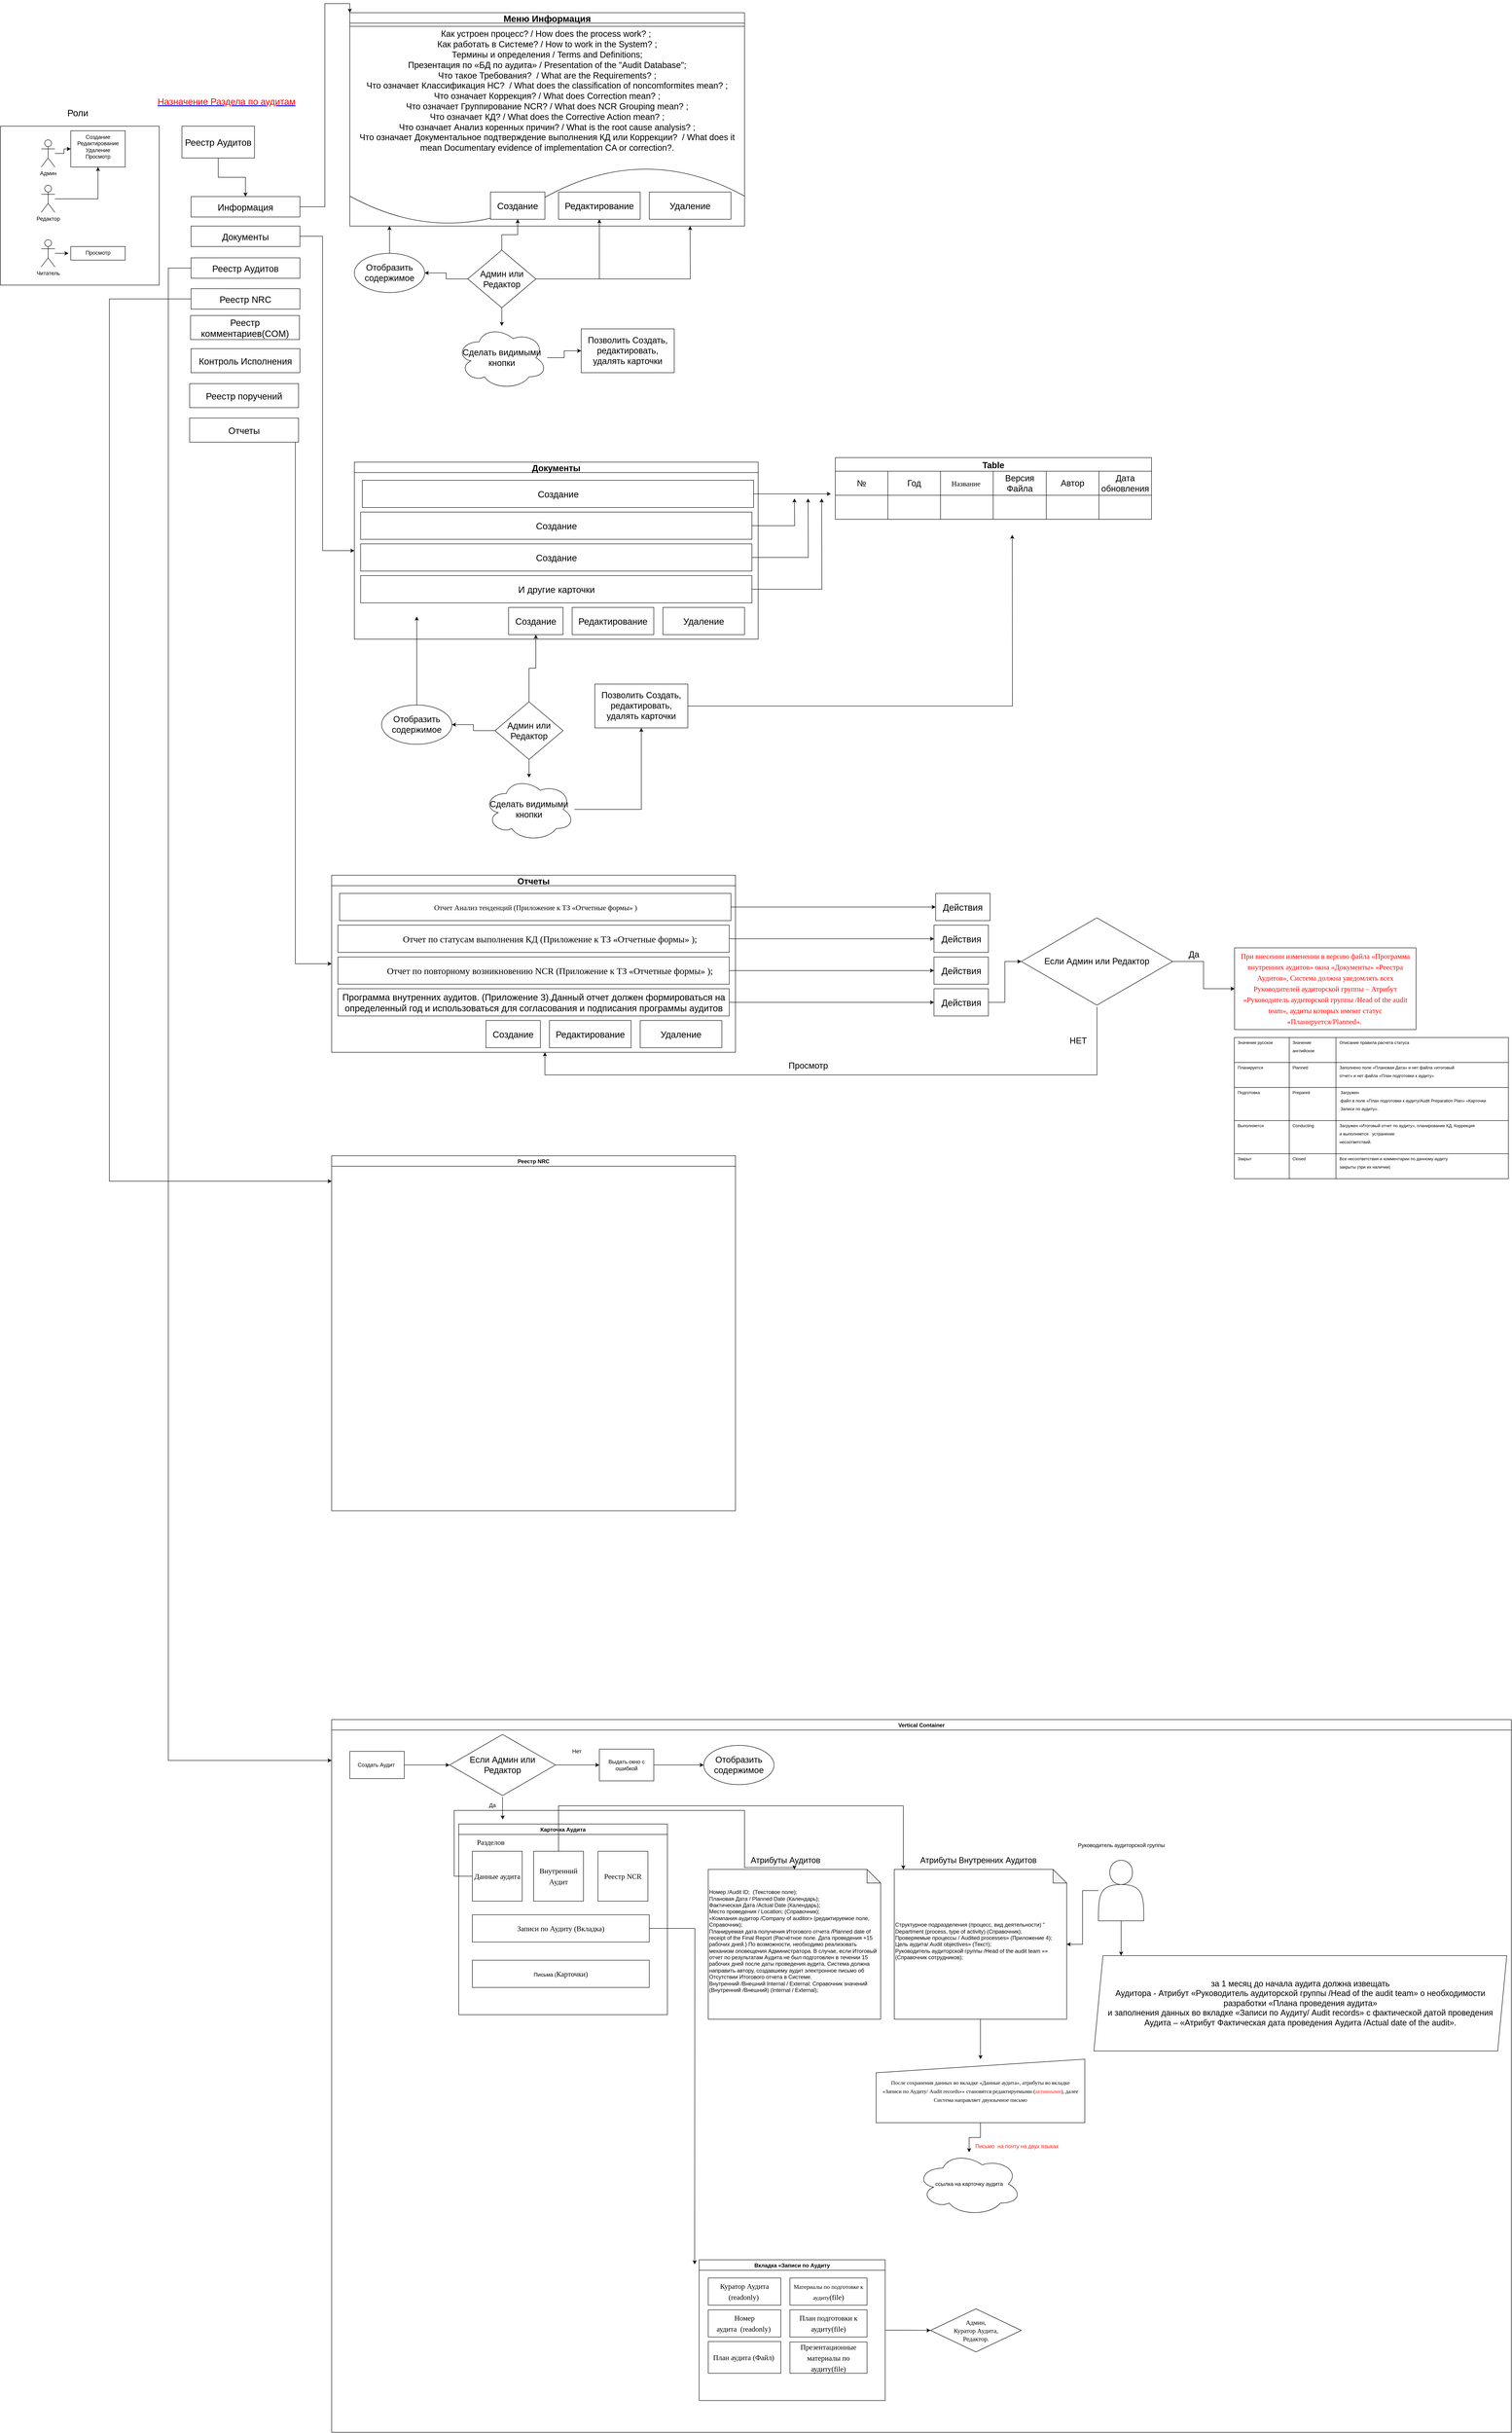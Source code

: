 <mxfile version="17.4.0" type="github">
  <diagram name="Page-1" id="e7e014a7-5840-1c2e-5031-d8a46d1fe8dd">
    <mxGraphModel dx="2207" dy="1347" grid="1" gridSize="10" guides="1" tooltips="1" connect="1" arrows="1" fold="1" page="1" pageScale="1" pageWidth="1169" pageHeight="826" background="none" math="0" shadow="0">
      <root>
        <mxCell id="0" />
        <mxCell id="1" parent="0" />
        <mxCell id="Ozdj_CKaKpZc2hMSJWOS-74" value="Меню Информация" style="swimlane;fontSize=20;" parent="1" vertex="1">
          <mxGeometry x="720" y="-240" width="870" height="470" as="geometry" />
        </mxCell>
        <mxCell id="Ozdj_CKaKpZc2hMSJWOS-84" value="&lt;div&gt;Как устроен процесс? / How does the process work? ;&amp;nbsp;&lt;/div&gt;&lt;div&gt;Как работать в Системе? / How to work in the System? ;&lt;/div&gt;&lt;div&gt;Термины и определения / Terms and Definitions;&lt;/div&gt;&lt;div&gt;Презентация по «БД по аудита» / Presentation of the &quot;Audit Database&quot;;&lt;/div&gt;&lt;div&gt;Что такое Требования?&amp;nbsp; / What are the Requirements? ;&lt;/div&gt;&lt;div&gt;Что означает Классификация НС?&amp;nbsp; / What does the classification of noncomformites mean? ;&lt;/div&gt;&lt;div&gt;Что означает Коррекция? / What does Correction mean? ;&lt;/div&gt;&lt;div&gt;Что означает Группирование NCR? / What does NCR Grouping mean? ;&lt;/div&gt;&lt;div&gt;Что означает КД? / What does the Corrective Action mean? ;&lt;/div&gt;&lt;div&gt;Что означает Анализ коренных причин? / What is the root cause analysis? ;&lt;/div&gt;&lt;div&gt;Что означает Документальное подтверждение выполнения КД или Коррекции?&amp;nbsp; / What does it mean Documentary evidence of implementation CA or correction?.&lt;/div&gt;&lt;div&gt;&lt;br&gt;&lt;/div&gt;" style="shape=document;whiteSpace=wrap;html=1;boundedLbl=1;fontSize=19;" parent="Ozdj_CKaKpZc2hMSJWOS-74" vertex="1">
          <mxGeometry y="30" width="870" height="440" as="geometry" />
        </mxCell>
        <mxCell id="Ozdj_CKaKpZc2hMSJWOS-79" value="Создание" style="rounded=0;whiteSpace=wrap;html=1;fontSize=20;" parent="Ozdj_CKaKpZc2hMSJWOS-74" vertex="1">
          <mxGeometry x="310" y="395" width="120" height="60" as="geometry" />
        </mxCell>
        <mxCell id="Ozdj_CKaKpZc2hMSJWOS-80" value="Редактирование" style="rounded=0;whiteSpace=wrap;html=1;fontSize=20;" parent="Ozdj_CKaKpZc2hMSJWOS-74" vertex="1">
          <mxGeometry x="460" y="395" width="180" height="60" as="geometry" />
        </mxCell>
        <mxCell id="Ozdj_CKaKpZc2hMSJWOS-81" value="Удаление" style="rounded=0;whiteSpace=wrap;html=1;fontSize=20;" parent="Ozdj_CKaKpZc2hMSJWOS-74" vertex="1">
          <mxGeometry x="660" y="395" width="180" height="60" as="geometry" />
        </mxCell>
        <mxCell id="Ozdj_CKaKpZc2hMSJWOS-55" value="" style="whiteSpace=wrap;html=1;aspect=fixed;" parent="1" vertex="1">
          <mxGeometry x="-50" y="10" width="350" height="350" as="geometry" />
        </mxCell>
        <mxCell id="Ozdj_CKaKpZc2hMSJWOS-50" value="" style="edgeStyle=orthogonalEdgeStyle;rounded=0;orthogonalLoop=1;jettySize=auto;html=1;" parent="1" source="Ozdj_CKaKpZc2hMSJWOS-41" target="Ozdj_CKaKpZc2hMSJWOS-49" edge="1">
          <mxGeometry relative="1" as="geometry" />
        </mxCell>
        <mxCell id="Ozdj_CKaKpZc2hMSJWOS-41" value="Админ" style="shape=umlActor;verticalLabelPosition=bottom;verticalAlign=top;html=1;outlineConnect=0;" parent="1" vertex="1">
          <mxGeometry x="40" y="40" width="30" height="60" as="geometry" />
        </mxCell>
        <mxCell id="Ozdj_CKaKpZc2hMSJWOS-51" style="edgeStyle=orthogonalEdgeStyle;rounded=0;orthogonalLoop=1;jettySize=auto;html=1;entryX=0.5;entryY=1;entryDx=0;entryDy=0;" parent="1" source="Ozdj_CKaKpZc2hMSJWOS-42" target="Ozdj_CKaKpZc2hMSJWOS-49" edge="1">
          <mxGeometry relative="1" as="geometry" />
        </mxCell>
        <mxCell id="Ozdj_CKaKpZc2hMSJWOS-42" value="Редактор" style="shape=umlActor;verticalLabelPosition=bottom;verticalAlign=top;html=1;outlineConnect=0;" parent="1" vertex="1">
          <mxGeometry x="40" y="140" width="30" height="60" as="geometry" />
        </mxCell>
        <mxCell id="Ozdj_CKaKpZc2hMSJWOS-54" style="edgeStyle=orthogonalEdgeStyle;rounded=0;orthogonalLoop=1;jettySize=auto;html=1;" parent="1" source="Ozdj_CKaKpZc2hMSJWOS-43" edge="1">
          <mxGeometry relative="1" as="geometry">
            <mxPoint x="100" y="290" as="targetPoint" />
          </mxGeometry>
        </mxCell>
        <mxCell id="Ozdj_CKaKpZc2hMSJWOS-43" value="Читатель" style="shape=umlActor;verticalLabelPosition=bottom;verticalAlign=top;html=1;outlineConnect=0;" parent="1" vertex="1">
          <mxGeometry x="40" y="260" width="30" height="60" as="geometry" />
        </mxCell>
        <mxCell id="Ozdj_CKaKpZc2hMSJWOS-49" value="Создание&lt;br&gt;Редактирование&lt;br&gt;Удаление&lt;br&gt;Просмотр" style="whiteSpace=wrap;html=1;verticalAlign=top;fillColor=rgb(255, 255, 255);strokeColor=rgb(0, 0, 0);fontColor=rgb(0, 0, 0);" parent="1" vertex="1">
          <mxGeometry x="105" y="20" width="120" height="80" as="geometry" />
        </mxCell>
        <mxCell id="Ozdj_CKaKpZc2hMSJWOS-52" value="Просмотр" style="whiteSpace=wrap;html=1;verticalAlign=top;fillColor=rgb(255, 255, 255);strokeColor=rgb(0, 0, 0);fontColor=rgb(0, 0, 0);" parent="1" vertex="1">
          <mxGeometry x="105" y="275" width="120" height="30" as="geometry" />
        </mxCell>
        <mxCell id="Ozdj_CKaKpZc2hMSJWOS-56" value="Роли" style="text;html=1;align=center;verticalAlign=middle;resizable=0;points=[];autosize=1;strokeColor=none;fillColor=none;fontSize=20;" parent="1" vertex="1">
          <mxGeometry x="90" y="-35" width="60" height="30" as="geometry" />
        </mxCell>
        <mxCell id="Ozdj_CKaKpZc2hMSJWOS-60" value="" style="edgeStyle=orthogonalEdgeStyle;rounded=0;orthogonalLoop=1;jettySize=auto;html=1;fontSize=20;" parent="1" source="Ozdj_CKaKpZc2hMSJWOS-57" target="Ozdj_CKaKpZc2hMSJWOS-59" edge="1">
          <mxGeometry relative="1" as="geometry" />
        </mxCell>
        <mxCell id="Ozdj_CKaKpZc2hMSJWOS-57" value="Реестр Аудитов" style="html=1;whiteSpace=wrap;container=1;recursiveResize=0;collapsible=0;fontSize=20;" parent="1" vertex="1">
          <mxGeometry x="350" y="10" width="160" height="70" as="geometry" />
        </mxCell>
        <mxCell id="Ozdj_CKaKpZc2hMSJWOS-76" style="edgeStyle=orthogonalEdgeStyle;rounded=0;orthogonalLoop=1;jettySize=auto;html=1;entryX=0;entryY=0;entryDx=0;entryDy=0;fontSize=20;" parent="1" source="Ozdj_CKaKpZc2hMSJWOS-59" target="Ozdj_CKaKpZc2hMSJWOS-74" edge="1">
          <mxGeometry relative="1" as="geometry" />
        </mxCell>
        <mxCell id="Ozdj_CKaKpZc2hMSJWOS-59" value="Информация" style="whiteSpace=wrap;html=1;fontSize=20;fillColor=rgb(255, 255, 255);strokeColor=rgb(0, 0, 0);fontColor=rgb(0, 0, 0);" parent="1" vertex="1">
          <mxGeometry x="370" y="165" width="240" height="45" as="geometry" />
        </mxCell>
        <mxCell id="Ozdj_CKaKpZc2hMSJWOS-61" value="&lt;p class=&quot;2&quot; style=&quot;margin-top: 0cm&quot;&gt;&amp;nbsp;&lt;a href=&quot;http://www.rugost.com/index.php?option=com_content&amp;amp;task=view&amp;amp;id=107&amp;amp;Itemid=62#2_1&quot;&gt;&lt;span style=&quot;color: red&quot;&gt;Назначение &lt;/span&gt;&lt;span style=&quot;color: red&quot;&gt;Раздела по аудитам&lt;/span&gt;&lt;/a&gt;&lt;a name=&quot;_Toc267580743&quot;&gt;&lt;/a&gt;&lt;a name=&quot;_Toc269888542&quot;&gt;&lt;/a&gt;&lt;a name=&quot;_Toc374097100&quot;&gt;&lt;/a&gt;&lt;a name=&quot;_Toc506370060&quot;&gt;&lt;/a&gt;&lt;/p&gt;" style="text;html=1;align=center;verticalAlign=middle;resizable=0;points=[];autosize=1;strokeColor=none;fillColor=none;fontSize=20;" parent="1" vertex="1">
          <mxGeometry x="280" y="-60" width="330" height="50" as="geometry" />
        </mxCell>
        <mxCell id="Ozdj_CKaKpZc2hMSJWOS-98" style="edgeStyle=orthogonalEdgeStyle;rounded=0;orthogonalLoop=1;jettySize=auto;html=1;fontSize=19;" parent="1" source="Ozdj_CKaKpZc2hMSJWOS-62" target="Ozdj_CKaKpZc2hMSJWOS-99" edge="1">
          <mxGeometry relative="1" as="geometry">
            <mxPoint x="710" y="720" as="targetPoint" />
            <Array as="points">
              <mxPoint x="660" y="252" />
            </Array>
          </mxGeometry>
        </mxCell>
        <mxCell id="Ozdj_CKaKpZc2hMSJWOS-62" value="Документы" style="whiteSpace=wrap;html=1;fontSize=20;fillColor=rgb(255, 255, 255);strokeColor=rgb(0, 0, 0);fontColor=rgb(0, 0, 0);" parent="1" vertex="1">
          <mxGeometry x="370" y="230" width="240" height="45" as="geometry" />
        </mxCell>
        <mxCell id="wRWt6j39sygdWoFdBQNQ-3" style="edgeStyle=orthogonalEdgeStyle;rounded=0;orthogonalLoop=1;jettySize=auto;html=1;" edge="1" parent="1" source="Ozdj_CKaKpZc2hMSJWOS-63">
          <mxGeometry relative="1" as="geometry">
            <mxPoint x="680" y="3610" as="targetPoint" />
            <Array as="points">
              <mxPoint x="320" y="322" />
              <mxPoint x="320" y="3610" />
            </Array>
          </mxGeometry>
        </mxCell>
        <mxCell id="Ozdj_CKaKpZc2hMSJWOS-63" value="Реестр Аудитов" style="whiteSpace=wrap;html=1;fontSize=20;fillColor=rgb(255, 255, 255);strokeColor=rgb(0, 0, 0);fontColor=rgb(0, 0, 0);" parent="1" vertex="1">
          <mxGeometry x="370" y="300" width="240" height="45" as="geometry" />
        </mxCell>
        <mxCell id="wRWt6j39sygdWoFdBQNQ-1" style="edgeStyle=orthogonalEdgeStyle;rounded=0;orthogonalLoop=1;jettySize=auto;html=1;" edge="1" parent="1" source="Ozdj_CKaKpZc2hMSJWOS-64">
          <mxGeometry relative="1" as="geometry">
            <mxPoint x="680" y="2334" as="targetPoint" />
            <Array as="points">
              <mxPoint x="190" y="390" />
              <mxPoint x="190" y="2334" />
            </Array>
          </mxGeometry>
        </mxCell>
        <mxCell id="Ozdj_CKaKpZc2hMSJWOS-64" value="Реестр NRC" style="whiteSpace=wrap;html=1;fontSize=20;fillColor=rgb(255, 255, 255);strokeColor=rgb(0, 0, 0);fontColor=rgb(0, 0, 0);" parent="1" vertex="1">
          <mxGeometry x="370" y="368" width="240" height="45" as="geometry" />
        </mxCell>
        <mxCell id="Ozdj_CKaKpZc2hMSJWOS-65" value="Реестр комментариев(COM)" style="whiteSpace=wrap;html=1;fontSize=20;fillColor=rgb(255, 255, 255);strokeColor=rgb(0, 0, 0);fontColor=rgb(0, 0, 0);" parent="1" vertex="1">
          <mxGeometry x="369" y="427" width="240" height="53" as="geometry" />
        </mxCell>
        <mxCell id="Ozdj_CKaKpZc2hMSJWOS-66" value="Контроль Исполнения" style="whiteSpace=wrap;html=1;fontSize=20;fillColor=rgb(255, 255, 255);strokeColor=rgb(0, 0, 0);fontColor=rgb(0, 0, 0);" parent="1" vertex="1">
          <mxGeometry x="370" y="500" width="240" height="53" as="geometry" />
        </mxCell>
        <mxCell id="Ozdj_CKaKpZc2hMSJWOS-67" value="Реестр поручений" style="whiteSpace=wrap;html=1;fontSize=20;fillColor=rgb(255, 255, 255);strokeColor=rgb(0, 0, 0);fontColor=rgb(0, 0, 0);" parent="1" vertex="1">
          <mxGeometry x="367" y="577" width="240" height="53" as="geometry" />
        </mxCell>
        <mxCell id="Ozdj_CKaKpZc2hMSJWOS-187" style="edgeStyle=orthogonalEdgeStyle;rounded=0;orthogonalLoop=1;jettySize=auto;html=1;fontSize=19;" parent="1" source="Ozdj_CKaKpZc2hMSJWOS-68" target="Ozdj_CKaKpZc2hMSJWOS-188" edge="1">
          <mxGeometry relative="1" as="geometry">
            <mxPoint x="650" y="1660" as="targetPoint" />
            <Array as="points">
              <mxPoint x="600" y="1855" />
            </Array>
          </mxGeometry>
        </mxCell>
        <mxCell id="Ozdj_CKaKpZc2hMSJWOS-68" value="Отчеты" style="whiteSpace=wrap;html=1;fontSize=20;fillColor=rgb(255, 255, 255);strokeColor=rgb(0, 0, 0);fontColor=rgb(0, 0, 0);" parent="1" vertex="1">
          <mxGeometry x="367" y="653" width="240" height="53" as="geometry" />
        </mxCell>
        <mxCell id="Ozdj_CKaKpZc2hMSJWOS-86" value="" style="edgeStyle=orthogonalEdgeStyle;rounded=0;orthogonalLoop=1;jettySize=auto;html=1;fontSize=19;" parent="1" source="Ozdj_CKaKpZc2hMSJWOS-85" target="Ozdj_CKaKpZc2hMSJWOS-79" edge="1">
          <mxGeometry relative="1" as="geometry" />
        </mxCell>
        <mxCell id="Ozdj_CKaKpZc2hMSJWOS-87" style="edgeStyle=orthogonalEdgeStyle;rounded=0;orthogonalLoop=1;jettySize=auto;html=1;fontSize=19;" parent="1" source="Ozdj_CKaKpZc2hMSJWOS-85" target="Ozdj_CKaKpZc2hMSJWOS-80" edge="1">
          <mxGeometry relative="1" as="geometry" />
        </mxCell>
        <mxCell id="Ozdj_CKaKpZc2hMSJWOS-88" style="edgeStyle=orthogonalEdgeStyle;rounded=0;orthogonalLoop=1;jettySize=auto;html=1;fontSize=19;" parent="1" source="Ozdj_CKaKpZc2hMSJWOS-85" edge="1">
          <mxGeometry relative="1" as="geometry">
            <mxPoint x="1470" y="230" as="targetPoint" />
          </mxGeometry>
        </mxCell>
        <mxCell id="Ozdj_CKaKpZc2hMSJWOS-94" value="" style="edgeStyle=orthogonalEdgeStyle;rounded=0;orthogonalLoop=1;jettySize=auto;html=1;fontSize=19;" parent="1" source="Ozdj_CKaKpZc2hMSJWOS-85" target="Ozdj_CKaKpZc2hMSJWOS-93" edge="1">
          <mxGeometry relative="1" as="geometry" />
        </mxCell>
        <mxCell id="Ozdj_CKaKpZc2hMSJWOS-97" value="" style="edgeStyle=orthogonalEdgeStyle;rounded=0;orthogonalLoop=1;jettySize=auto;html=1;fontSize=19;" parent="1" source="Ozdj_CKaKpZc2hMSJWOS-85" target="Ozdj_CKaKpZc2hMSJWOS-96" edge="1">
          <mxGeometry relative="1" as="geometry" />
        </mxCell>
        <mxCell id="Ozdj_CKaKpZc2hMSJWOS-85" value="Админ или Редактор" style="rhombus;whiteSpace=wrap;html=1;fontSize=19;" parent="1" vertex="1">
          <mxGeometry x="980" y="283" width="150" height="127" as="geometry" />
        </mxCell>
        <mxCell id="Ozdj_CKaKpZc2hMSJWOS-89" value="Позволить Создать, редактировать, удалять карточки" style="whiteSpace=wrap;html=1;fontSize=19;fillColor=rgb(255, 255, 255);strokeColor=rgb(0, 0, 0);fontColor=rgb(0, 0, 0);" parent="1" vertex="1">
          <mxGeometry x="1230" y="456.5" width="205" height="96.5" as="geometry" />
        </mxCell>
        <mxCell id="Ozdj_CKaKpZc2hMSJWOS-95" value="" style="edgeStyle=orthogonalEdgeStyle;rounded=0;orthogonalLoop=1;jettySize=auto;html=1;fontSize=19;" parent="1" source="Ozdj_CKaKpZc2hMSJWOS-93" target="Ozdj_CKaKpZc2hMSJWOS-89" edge="1">
          <mxGeometry relative="1" as="geometry" />
        </mxCell>
        <mxCell id="Ozdj_CKaKpZc2hMSJWOS-93" value="Сделать видимыми кнопки" style="ellipse;shape=cloud;whiteSpace=wrap;html=1;fontSize=19;fillColor=rgb(255, 255, 255);strokeColor=rgb(0, 0, 0);fontColor=rgb(0, 0, 0);" parent="1" vertex="1">
          <mxGeometry x="955" y="450" width="200" height="140" as="geometry" />
        </mxCell>
        <mxCell id="Ozdj_CKaKpZc2hMSJWOS-185" style="edgeStyle=orthogonalEdgeStyle;rounded=0;orthogonalLoop=1;jettySize=auto;html=1;fontSize=19;" parent="1" source="Ozdj_CKaKpZc2hMSJWOS-96" edge="1">
          <mxGeometry relative="1" as="geometry">
            <mxPoint x="807.5" y="230" as="targetPoint" />
          </mxGeometry>
        </mxCell>
        <mxCell id="Ozdj_CKaKpZc2hMSJWOS-96" value="Отобразить содержимое" style="ellipse;whiteSpace=wrap;html=1;fontSize=19;fillColor=rgb(255, 255, 255);strokeColor=rgb(0, 0, 0);fontColor=rgb(0, 0, 0);" parent="1" vertex="1">
          <mxGeometry x="730" y="290" width="155" height="86.5" as="geometry" />
        </mxCell>
        <mxCell id="Ozdj_CKaKpZc2hMSJWOS-99" value="Документы" style="swimlane;fontSize=19;" parent="1" vertex="1">
          <mxGeometry x="730" y="750" width="890" height="390" as="geometry" />
        </mxCell>
        <mxCell id="Ozdj_CKaKpZc2hMSJWOS-112" value="Создание" style="rounded=0;whiteSpace=wrap;html=1;fontSize=20;" parent="Ozdj_CKaKpZc2hMSJWOS-99" vertex="1">
          <mxGeometry x="17.5" y="40" width="862.5" height="60" as="geometry" />
        </mxCell>
        <mxCell id="Ozdj_CKaKpZc2hMSJWOS-113" value="Создание" style="rounded=0;whiteSpace=wrap;html=1;fontSize=20;" parent="Ozdj_CKaKpZc2hMSJWOS-99" vertex="1">
          <mxGeometry x="13.75" y="110" width="862.5" height="60" as="geometry" />
        </mxCell>
        <mxCell id="Ozdj_CKaKpZc2hMSJWOS-114" value="Создание" style="rounded=0;whiteSpace=wrap;html=1;fontSize=20;" parent="Ozdj_CKaKpZc2hMSJWOS-99" vertex="1">
          <mxGeometry x="13.75" y="180" width="862.5" height="60" as="geometry" />
        </mxCell>
        <mxCell id="Ozdj_CKaKpZc2hMSJWOS-115" value="И другие карточки" style="rounded=0;whiteSpace=wrap;html=1;fontSize=20;" parent="Ozdj_CKaKpZc2hMSJWOS-99" vertex="1">
          <mxGeometry x="13.75" y="250" width="862.5" height="60" as="geometry" />
        </mxCell>
        <mxCell id="Ozdj_CKaKpZc2hMSJWOS-103" value="Удаление" style="rounded=0;whiteSpace=wrap;html=1;fontSize=20;" parent="Ozdj_CKaKpZc2hMSJWOS-99" vertex="1">
          <mxGeometry x="680" y="320" width="180" height="60" as="geometry" />
        </mxCell>
        <mxCell id="Ozdj_CKaKpZc2hMSJWOS-102" value="Редактирование" style="rounded=0;whiteSpace=wrap;html=1;fontSize=20;" parent="Ozdj_CKaKpZc2hMSJWOS-99" vertex="1">
          <mxGeometry x="480" y="320" width="180" height="60" as="geometry" />
        </mxCell>
        <mxCell id="Ozdj_CKaKpZc2hMSJWOS-101" value="Создание" style="rounded=0;whiteSpace=wrap;html=1;fontSize=20;" parent="Ozdj_CKaKpZc2hMSJWOS-99" vertex="1">
          <mxGeometry x="340" y="320" width="120" height="60" as="geometry" />
        </mxCell>
        <mxCell id="Ozdj_CKaKpZc2hMSJWOS-108" style="edgeStyle=orthogonalEdgeStyle;rounded=0;orthogonalLoop=1;jettySize=auto;html=1;fontSize=19;" parent="1" source="Ozdj_CKaKpZc2hMSJWOS-104" target="Ozdj_CKaKpZc2hMSJWOS-101" edge="1">
          <mxGeometry relative="1" as="geometry">
            <mxPoint x="1115" y="1220" as="targetPoint" />
          </mxGeometry>
        </mxCell>
        <mxCell id="Ozdj_CKaKpZc2hMSJWOS-109" value="" style="edgeStyle=orthogonalEdgeStyle;rounded=0;orthogonalLoop=1;jettySize=auto;html=1;fontSize=19;" parent="1" source="Ozdj_CKaKpZc2hMSJWOS-104" target="Ozdj_CKaKpZc2hMSJWOS-107" edge="1">
          <mxGeometry relative="1" as="geometry" />
        </mxCell>
        <mxCell id="Ozdj_CKaKpZc2hMSJWOS-110" value="" style="edgeStyle=orthogonalEdgeStyle;rounded=0;orthogonalLoop=1;jettySize=auto;html=1;fontSize=19;" parent="1" source="Ozdj_CKaKpZc2hMSJWOS-104" target="Ozdj_CKaKpZc2hMSJWOS-106" edge="1">
          <mxGeometry relative="1" as="geometry" />
        </mxCell>
        <mxCell id="Ozdj_CKaKpZc2hMSJWOS-104" value="Админ или Редактор" style="rhombus;whiteSpace=wrap;html=1;fontSize=19;" parent="1" vertex="1">
          <mxGeometry x="1040" y="1278" width="150" height="127" as="geometry" />
        </mxCell>
        <mxCell id="Ozdj_CKaKpZc2hMSJWOS-186" style="edgeStyle=orthogonalEdgeStyle;rounded=0;orthogonalLoop=1;jettySize=auto;html=1;fontSize=19;" parent="1" source="Ozdj_CKaKpZc2hMSJWOS-105" edge="1">
          <mxGeometry relative="1" as="geometry">
            <mxPoint x="2180" y="910" as="targetPoint" />
          </mxGeometry>
        </mxCell>
        <mxCell id="Ozdj_CKaKpZc2hMSJWOS-105" value="Позволить Создать, редактировать, удалять карточки" style="whiteSpace=wrap;html=1;fontSize=19;fillColor=rgb(255, 255, 255);strokeColor=rgb(0, 0, 0);fontColor=rgb(0, 0, 0);" parent="1" vertex="1">
          <mxGeometry x="1260" y="1239" width="205" height="96.5" as="geometry" />
        </mxCell>
        <mxCell id="Ozdj_CKaKpZc2hMSJWOS-111" value="" style="edgeStyle=orthogonalEdgeStyle;rounded=0;orthogonalLoop=1;jettySize=auto;html=1;fontSize=19;" parent="1" source="Ozdj_CKaKpZc2hMSJWOS-106" target="Ozdj_CKaKpZc2hMSJWOS-105" edge="1">
          <mxGeometry relative="1" as="geometry" />
        </mxCell>
        <mxCell id="Ozdj_CKaKpZc2hMSJWOS-106" value="Сделать видимыми кнопки" style="ellipse;shape=cloud;whiteSpace=wrap;html=1;fontSize=19;fillColor=rgb(255, 255, 255);strokeColor=rgb(0, 0, 0);fontColor=rgb(0, 0, 0);" parent="1" vertex="1">
          <mxGeometry x="1015" y="1445" width="200" height="140" as="geometry" />
        </mxCell>
        <mxCell id="Ozdj_CKaKpZc2hMSJWOS-184" style="edgeStyle=orthogonalEdgeStyle;rounded=0;orthogonalLoop=1;jettySize=auto;html=1;fontSize=19;" parent="1" source="Ozdj_CKaKpZc2hMSJWOS-107" edge="1">
          <mxGeometry relative="1" as="geometry">
            <mxPoint x="867.5" y="1090" as="targetPoint" />
          </mxGeometry>
        </mxCell>
        <mxCell id="Ozdj_CKaKpZc2hMSJWOS-107" value="Отобразить содержимое" style="ellipse;whiteSpace=wrap;html=1;fontSize=19;fillColor=rgb(255, 255, 255);strokeColor=rgb(0, 0, 0);fontColor=rgb(0, 0, 0);" parent="1" vertex="1">
          <mxGeometry x="790" y="1285" width="155" height="86.5" as="geometry" />
        </mxCell>
        <mxCell id="Ozdj_CKaKpZc2hMSJWOS-164" value="Table" style="shape=table;startSize=30;container=1;collapsible=0;childLayout=tableLayout;fontStyle=1;align=center;fontSize=19;rounded=0;shadow=0;" parent="1" vertex="1">
          <mxGeometry x="1790" y="740" width="697" height="136" as="geometry" />
        </mxCell>
        <mxCell id="Ozdj_CKaKpZc2hMSJWOS-165" value="" style="shape=tableRow;horizontal=0;startSize=0;swimlaneHead=0;swimlaneBody=0;top=0;left=0;bottom=0;right=0;collapsible=0;dropTarget=0;fillColor=none;points=[[0,0.5],[1,0.5]];portConstraint=eastwest;fontSize=19;" parent="Ozdj_CKaKpZc2hMSJWOS-164" vertex="1">
          <mxGeometry y="30" width="697" height="53" as="geometry" />
        </mxCell>
        <mxCell id="Ozdj_CKaKpZc2hMSJWOS-166" value="№" style="shape=partialRectangle;html=1;whiteSpace=wrap;connectable=0;fillColor=none;top=0;left=0;bottom=0;right=0;overflow=hidden;fontSize=19;" parent="Ozdj_CKaKpZc2hMSJWOS-165" vertex="1">
          <mxGeometry width="116" height="53" as="geometry">
            <mxRectangle width="116" height="53" as="alternateBounds" />
          </mxGeometry>
        </mxCell>
        <mxCell id="Ozdj_CKaKpZc2hMSJWOS-167" value="Год" style="shape=partialRectangle;html=1;whiteSpace=wrap;connectable=0;fillColor=none;top=0;left=0;bottom=0;right=0;overflow=hidden;fontSize=19;" parent="Ozdj_CKaKpZc2hMSJWOS-165" vertex="1">
          <mxGeometry x="116" width="116" height="53" as="geometry">
            <mxRectangle width="116" height="53" as="alternateBounds" />
          </mxGeometry>
        </mxCell>
        <mxCell id="Ozdj_CKaKpZc2hMSJWOS-168" value="&lt;span style=&quot;font-size: 12.0pt ; line-height: 150% ; font-family: &amp;#34;times new roman&amp;#34; , serif&quot;&gt;Название&amp;nbsp;&lt;/span&gt;" style="shape=partialRectangle;html=1;whiteSpace=wrap;connectable=0;fillColor=none;top=0;left=0;bottom=0;right=0;overflow=hidden;fontSize=19;" parent="Ozdj_CKaKpZc2hMSJWOS-165" vertex="1">
          <mxGeometry x="232" width="116" height="53" as="geometry">
            <mxRectangle width="116" height="53" as="alternateBounds" />
          </mxGeometry>
        </mxCell>
        <mxCell id="Ozdj_CKaKpZc2hMSJWOS-169" value="Версия Файла" style="shape=partialRectangle;html=1;whiteSpace=wrap;connectable=0;fillColor=none;top=0;left=0;bottom=0;right=0;overflow=hidden;fontSize=19;" parent="Ozdj_CKaKpZc2hMSJWOS-165" vertex="1">
          <mxGeometry x="348" width="117" height="53" as="geometry">
            <mxRectangle width="117" height="53" as="alternateBounds" />
          </mxGeometry>
        </mxCell>
        <mxCell id="Ozdj_CKaKpZc2hMSJWOS-170" value="Автор" style="shape=partialRectangle;html=1;whiteSpace=wrap;connectable=0;fillColor=none;top=0;left=0;bottom=0;right=0;overflow=hidden;fontSize=19;" parent="Ozdj_CKaKpZc2hMSJWOS-165" vertex="1">
          <mxGeometry x="465" width="116" height="53" as="geometry">
            <mxRectangle width="116" height="53" as="alternateBounds" />
          </mxGeometry>
        </mxCell>
        <mxCell id="Ozdj_CKaKpZc2hMSJWOS-171" value="Дата обновления" style="shape=partialRectangle;html=1;whiteSpace=wrap;connectable=0;fillColor=none;top=0;left=0;bottom=0;right=0;overflow=hidden;fontSize=19;" parent="Ozdj_CKaKpZc2hMSJWOS-165" vertex="1">
          <mxGeometry x="581" width="116" height="53" as="geometry">
            <mxRectangle width="116" height="53" as="alternateBounds" />
          </mxGeometry>
        </mxCell>
        <mxCell id="Ozdj_CKaKpZc2hMSJWOS-172" style="shape=tableRow;horizontal=0;startSize=0;swimlaneHead=0;swimlaneBody=0;top=0;left=0;bottom=0;right=0;collapsible=0;dropTarget=0;fillColor=none;points=[[0,0.5],[1,0.5]];portConstraint=eastwest;fontSize=19;" parent="Ozdj_CKaKpZc2hMSJWOS-164" vertex="1">
          <mxGeometry y="83" width="697" height="53" as="geometry" />
        </mxCell>
        <mxCell id="Ozdj_CKaKpZc2hMSJWOS-173" style="shape=partialRectangle;html=1;whiteSpace=wrap;connectable=0;fillColor=none;top=0;left=0;bottom=0;right=0;overflow=hidden;fontSize=19;" parent="Ozdj_CKaKpZc2hMSJWOS-172" vertex="1">
          <mxGeometry width="116" height="53" as="geometry">
            <mxRectangle width="116" height="53" as="alternateBounds" />
          </mxGeometry>
        </mxCell>
        <mxCell id="Ozdj_CKaKpZc2hMSJWOS-174" style="shape=partialRectangle;html=1;whiteSpace=wrap;connectable=0;fillColor=none;top=0;left=0;bottom=0;right=0;overflow=hidden;fontSize=19;" parent="Ozdj_CKaKpZc2hMSJWOS-172" vertex="1">
          <mxGeometry x="116" width="116" height="53" as="geometry">
            <mxRectangle width="116" height="53" as="alternateBounds" />
          </mxGeometry>
        </mxCell>
        <mxCell id="Ozdj_CKaKpZc2hMSJWOS-175" style="shape=partialRectangle;html=1;whiteSpace=wrap;connectable=0;fillColor=none;top=0;left=0;bottom=0;right=0;overflow=hidden;fontSize=19;" parent="Ozdj_CKaKpZc2hMSJWOS-172" vertex="1">
          <mxGeometry x="232" width="116" height="53" as="geometry">
            <mxRectangle width="116" height="53" as="alternateBounds" />
          </mxGeometry>
        </mxCell>
        <mxCell id="Ozdj_CKaKpZc2hMSJWOS-176" style="shape=partialRectangle;html=1;whiteSpace=wrap;connectable=0;fillColor=none;top=0;left=0;bottom=0;right=0;overflow=hidden;fontSize=19;" parent="Ozdj_CKaKpZc2hMSJWOS-172" vertex="1">
          <mxGeometry x="348" width="117" height="53" as="geometry">
            <mxRectangle width="117" height="53" as="alternateBounds" />
          </mxGeometry>
        </mxCell>
        <mxCell id="Ozdj_CKaKpZc2hMSJWOS-177" style="shape=partialRectangle;html=1;whiteSpace=wrap;connectable=0;fillColor=none;top=0;left=0;bottom=0;right=0;overflow=hidden;fontSize=19;" parent="Ozdj_CKaKpZc2hMSJWOS-172" vertex="1">
          <mxGeometry x="465" width="116" height="53" as="geometry">
            <mxRectangle width="116" height="53" as="alternateBounds" />
          </mxGeometry>
        </mxCell>
        <mxCell id="Ozdj_CKaKpZc2hMSJWOS-178" style="shape=partialRectangle;html=1;whiteSpace=wrap;connectable=0;fillColor=none;top=0;left=0;bottom=0;right=0;overflow=hidden;fontSize=19;" parent="Ozdj_CKaKpZc2hMSJWOS-172" vertex="1">
          <mxGeometry x="581" width="116" height="53" as="geometry">
            <mxRectangle width="116" height="53" as="alternateBounds" />
          </mxGeometry>
        </mxCell>
        <mxCell id="Ozdj_CKaKpZc2hMSJWOS-179" style="edgeStyle=orthogonalEdgeStyle;rounded=0;orthogonalLoop=1;jettySize=auto;html=1;fontSize=19;entryX=-0.014;entryY=-0.057;entryDx=0;entryDy=0;entryPerimeter=0;" parent="1" source="Ozdj_CKaKpZc2hMSJWOS-112" target="Ozdj_CKaKpZc2hMSJWOS-172" edge="1">
          <mxGeometry relative="1" as="geometry" />
        </mxCell>
        <mxCell id="Ozdj_CKaKpZc2hMSJWOS-181" style="edgeStyle=orthogonalEdgeStyle;rounded=0;orthogonalLoop=1;jettySize=auto;html=1;fontSize=19;" parent="1" source="Ozdj_CKaKpZc2hMSJWOS-113" edge="1">
          <mxGeometry relative="1" as="geometry">
            <mxPoint x="1700" y="830" as="targetPoint" />
          </mxGeometry>
        </mxCell>
        <mxCell id="Ozdj_CKaKpZc2hMSJWOS-182" style="edgeStyle=orthogonalEdgeStyle;rounded=0;orthogonalLoop=1;jettySize=auto;html=1;fontSize=19;" parent="1" source="Ozdj_CKaKpZc2hMSJWOS-114" edge="1">
          <mxGeometry relative="1" as="geometry">
            <mxPoint x="1730" y="830" as="targetPoint" />
          </mxGeometry>
        </mxCell>
        <mxCell id="Ozdj_CKaKpZc2hMSJWOS-183" style="edgeStyle=orthogonalEdgeStyle;rounded=0;orthogonalLoop=1;jettySize=auto;html=1;fontSize=19;" parent="1" source="Ozdj_CKaKpZc2hMSJWOS-115" edge="1">
          <mxGeometry relative="1" as="geometry">
            <mxPoint x="1760" y="830" as="targetPoint" />
          </mxGeometry>
        </mxCell>
        <mxCell id="Ozdj_CKaKpZc2hMSJWOS-188" value="Отчеты" style="swimlane;fontSize=19;" parent="1" vertex="1">
          <mxGeometry x="680" y="1660" width="890" height="390" as="geometry" />
        </mxCell>
        <mxCell id="Ozdj_CKaKpZc2hMSJWOS-189" value="&lt;span style=&quot;font-size: 12.0pt ; line-height: 150% ; font-family: &amp;#34;times new roman&amp;#34; , serif&quot;&gt;Отчет Анализ тенденций (Приложение к ТЗ «Отчетные формы» )&lt;/span&gt;" style="rounded=0;whiteSpace=wrap;html=1;fontSize=20;" parent="Ozdj_CKaKpZc2hMSJWOS-188" vertex="1">
          <mxGeometry x="17.5" y="40" width="862.5" height="60" as="geometry" />
        </mxCell>
        <mxCell id="Ozdj_CKaKpZc2hMSJWOS-190" value="&lt;p class=&quot;MsoListParagraph&quot; style=&quot;margin-top: 0cm ; margin-right: 0cm ; margin-bottom: 0cm ; margin-left: 71.45pt ; margin-bottom: 0.0pt ; text-indent: -18.0pt ; line-height: 150%&quot;&gt;&lt;span style=&quot;font-family: &amp;#34;times new roman&amp;#34; , serif&quot;&gt;Отчет по статусам выполнения КД (Приложение к ТЗ «Отчетные формы» );&lt;/span&gt;&lt;/p&gt;" style="rounded=0;whiteSpace=wrap;html=1;fontSize=20;" parent="Ozdj_CKaKpZc2hMSJWOS-188" vertex="1">
          <mxGeometry x="13.75" y="110" width="862.5" height="60" as="geometry" />
        </mxCell>
        <mxCell id="Ozdj_CKaKpZc2hMSJWOS-191" value="&lt;p class=&quot;MsoListParagraph&quot; style=&quot;margin-top: 0cm ; margin-right: 0cm ; margin-bottom: 0cm ; margin-left: 71.45pt ; margin-bottom: 0.0pt ; text-indent: -18.0pt ; line-height: 150%&quot;&gt;&lt;span style=&quot;font-family: &amp;#34;times new roman&amp;#34; , serif&quot;&gt;Отчет по повторному возникновению NCR (Приложение к ТЗ «Отчетные формы» );&lt;/span&gt;&lt;/p&gt;" style="rounded=0;whiteSpace=wrap;html=1;fontSize=20;" parent="Ozdj_CKaKpZc2hMSJWOS-188" vertex="1">
          <mxGeometry x="13.75" y="180" width="862.5" height="60" as="geometry" />
        </mxCell>
        <mxCell id="Ozdj_CKaKpZc2hMSJWOS-192" value="Программа внутренних аудитов. (Приложение 3).Данный отчет должен формироваться на определенный год и использоваться для согласования и подписания программы аудитов" style="rounded=0;whiteSpace=wrap;html=1;fontSize=20;" parent="Ozdj_CKaKpZc2hMSJWOS-188" vertex="1">
          <mxGeometry x="13.75" y="250" width="862.5" height="60" as="geometry" />
        </mxCell>
        <mxCell id="Ozdj_CKaKpZc2hMSJWOS-193" value="Удаление" style="rounded=0;whiteSpace=wrap;html=1;fontSize=20;" parent="Ozdj_CKaKpZc2hMSJWOS-188" vertex="1">
          <mxGeometry x="680" y="320" width="180" height="60" as="geometry" />
        </mxCell>
        <mxCell id="Ozdj_CKaKpZc2hMSJWOS-194" value="Редактирование" style="rounded=0;whiteSpace=wrap;html=1;fontSize=20;" parent="Ozdj_CKaKpZc2hMSJWOS-188" vertex="1">
          <mxGeometry x="480" y="320" width="180" height="60" as="geometry" />
        </mxCell>
        <mxCell id="Ozdj_CKaKpZc2hMSJWOS-195" value="Создание" style="rounded=0;whiteSpace=wrap;html=1;fontSize=20;" parent="Ozdj_CKaKpZc2hMSJWOS-188" vertex="1">
          <mxGeometry x="340" y="320" width="120" height="60" as="geometry" />
        </mxCell>
        <mxCell id="Ozdj_CKaKpZc2hMSJWOS-196" value="Действия" style="whiteSpace=wrap;html=1;fontSize=20;fillColor=rgb(255, 255, 255);strokeColor=rgb(0, 0, 0);fontColor=rgb(0, 0, 0);rounded=0;" parent="1" vertex="1">
          <mxGeometry x="2011.25" y="1700" width="120" height="60" as="geometry" />
        </mxCell>
        <mxCell id="Ozdj_CKaKpZc2hMSJWOS-197" value="" style="edgeStyle=orthogonalEdgeStyle;rounded=0;orthogonalLoop=1;jettySize=auto;html=1;fontSize=19;" parent="1" source="Ozdj_CKaKpZc2hMSJWOS-189" target="Ozdj_CKaKpZc2hMSJWOS-196" edge="1">
          <mxGeometry relative="1" as="geometry" />
        </mxCell>
        <mxCell id="Ozdj_CKaKpZc2hMSJWOS-198" value="&lt;span&gt;Действия&lt;/span&gt;" style="whiteSpace=wrap;html=1;fontSize=20;fillColor=rgb(255, 255, 255);strokeColor=rgb(0, 0, 0);fontColor=rgb(0, 0, 0);rounded=0;" parent="1" vertex="1">
          <mxGeometry x="2007.5" y="1770" width="120" height="60" as="geometry" />
        </mxCell>
        <mxCell id="Ozdj_CKaKpZc2hMSJWOS-199" value="" style="edgeStyle=orthogonalEdgeStyle;rounded=0;orthogonalLoop=1;jettySize=auto;html=1;fontSize=19;" parent="1" source="Ozdj_CKaKpZc2hMSJWOS-190" target="Ozdj_CKaKpZc2hMSJWOS-198" edge="1">
          <mxGeometry relative="1" as="geometry" />
        </mxCell>
        <mxCell id="Ozdj_CKaKpZc2hMSJWOS-200" value="&lt;span&gt;Действия&lt;/span&gt;" style="whiteSpace=wrap;html=1;fontSize=20;fillColor=rgb(255, 255, 255);strokeColor=rgb(0, 0, 0);fontColor=rgb(0, 0, 0);rounded=0;" parent="1" vertex="1">
          <mxGeometry x="2007.5" y="1840" width="120" height="60" as="geometry" />
        </mxCell>
        <mxCell id="Ozdj_CKaKpZc2hMSJWOS-201" value="" style="edgeStyle=orthogonalEdgeStyle;rounded=0;orthogonalLoop=1;jettySize=auto;html=1;fontSize=19;" parent="1" source="Ozdj_CKaKpZc2hMSJWOS-191" target="Ozdj_CKaKpZc2hMSJWOS-200" edge="1">
          <mxGeometry relative="1" as="geometry" />
        </mxCell>
        <mxCell id="Ozdj_CKaKpZc2hMSJWOS-205" value="" style="edgeStyle=orthogonalEdgeStyle;rounded=0;orthogonalLoop=1;jettySize=auto;html=1;fontSize=19;" parent="1" source="Ozdj_CKaKpZc2hMSJWOS-202" target="Ozdj_CKaKpZc2hMSJWOS-204" edge="1">
          <mxGeometry relative="1" as="geometry" />
        </mxCell>
        <mxCell id="Ozdj_CKaKpZc2hMSJWOS-202" value="&lt;span&gt;Действия&lt;/span&gt;" style="whiteSpace=wrap;html=1;fontSize=20;fillColor=rgb(255, 255, 255);strokeColor=rgb(0, 0, 0);fontColor=rgb(0, 0, 0);rounded=0;" parent="1" vertex="1">
          <mxGeometry x="2007.5" y="1910" width="120" height="60" as="geometry" />
        </mxCell>
        <mxCell id="Ozdj_CKaKpZc2hMSJWOS-203" value="" style="edgeStyle=orthogonalEdgeStyle;rounded=0;orthogonalLoop=1;jettySize=auto;html=1;fontSize=19;" parent="1" source="Ozdj_CKaKpZc2hMSJWOS-192" target="Ozdj_CKaKpZc2hMSJWOS-202" edge="1">
          <mxGeometry relative="1" as="geometry" />
        </mxCell>
        <mxCell id="Ozdj_CKaKpZc2hMSJWOS-209" style="edgeStyle=orthogonalEdgeStyle;rounded=0;orthogonalLoop=1;jettySize=auto;html=1;fontSize=19;" parent="1" source="Ozdj_CKaKpZc2hMSJWOS-204" edge="1">
          <mxGeometry relative="1" as="geometry">
            <mxPoint x="1150" y="2050" as="targetPoint" />
            <Array as="points">
              <mxPoint x="2367" y="2100" />
              <mxPoint x="1150" y="2100" />
            </Array>
          </mxGeometry>
        </mxCell>
        <mxCell id="Ozdj_CKaKpZc2hMSJWOS-213" value="" style="edgeStyle=orthogonalEdgeStyle;rounded=0;orthogonalLoop=1;jettySize=auto;html=1;fontSize=19;" parent="1" source="Ozdj_CKaKpZc2hMSJWOS-204" target="Ozdj_CKaKpZc2hMSJWOS-212" edge="1">
          <mxGeometry relative="1" as="geometry" />
        </mxCell>
        <mxCell id="Ozdj_CKaKpZc2hMSJWOS-204" value="Если Админ или Редактор" style="html=1;whiteSpace=wrap;aspect=fixed;shape=isoRectangle;rounded=0;shadow=0;fontSize=19;" parent="1" vertex="1">
          <mxGeometry x="2200" y="1750" width="333.33" height="200" as="geometry" />
        </mxCell>
        <mxCell id="Ozdj_CKaKpZc2hMSJWOS-210" value="Просмотр" style="text;html=1;align=center;verticalAlign=middle;resizable=0;points=[];autosize=1;strokeColor=none;fillColor=none;fontSize=19;" parent="1" vertex="1">
          <mxGeometry x="1680" y="2065" width="100" height="30" as="geometry" />
        </mxCell>
        <mxCell id="Ozdj_CKaKpZc2hMSJWOS-211" value="НЕТ" style="text;html=1;align=center;verticalAlign=middle;resizable=0;points=[];autosize=1;strokeColor=none;fillColor=none;fontSize=19;" parent="1" vertex="1">
          <mxGeometry x="2300" y="2010" width="50" height="30" as="geometry" />
        </mxCell>
        <mxCell id="Ozdj_CKaKpZc2hMSJWOS-212" value="&lt;span style=&quot;line-height: 150% ; font-family: &amp;#34;times new roman&amp;#34; , serif ; color: red ; font-size: 12pt&quot;&gt;При внесении изменении в версию файла «Программа внутренних аудитов» окна «Документы» «Реестра Аудитов», Система должна уведомлять всех Руководителей аудиторской группы – Атрибут «Руководитель аудиторской группы /Head of the audit team», аудиты которых имеют статус «Планируется/Planned».&amp;nbsp;&lt;/span&gt;" style="whiteSpace=wrap;html=1;fontSize=19;fillColor=rgb(255, 255, 255);strokeColor=rgb(0, 0, 0);fontColor=rgb(0, 0, 0);rounded=0;shadow=0;" parent="1" vertex="1">
          <mxGeometry x="2670" y="1820" width="400" height="180" as="geometry" />
        </mxCell>
        <mxCell id="Ozdj_CKaKpZc2hMSJWOS-214" value="Да" style="text;html=1;align=center;verticalAlign=middle;resizable=0;points=[];autosize=1;strokeColor=none;fillColor=none;fontSize=19;" parent="1" vertex="1">
          <mxGeometry x="2560" y="1820" width="40" height="30" as="geometry" />
        </mxCell>
        <mxCell id="wRWt6j39sygdWoFdBQNQ-2" value="Реестр NRC" style="swimlane;" vertex="1" parent="1">
          <mxGeometry x="680" y="2278" width="890" height="782" as="geometry" />
        </mxCell>
        <mxCell id="wRWt6j39sygdWoFdBQNQ-4" value="Vertical Container" style="swimlane;" vertex="1" parent="1">
          <mxGeometry x="680" y="3520" width="2600" height="1570" as="geometry" />
        </mxCell>
        <mxCell id="wRWt6j39sygdWoFdBQNQ-5" value="Создать Аудит&amp;nbsp;" style="rounded=0;whiteSpace=wrap;html=1;" vertex="1" parent="wRWt6j39sygdWoFdBQNQ-4">
          <mxGeometry x="40" y="70" width="120" height="60" as="geometry" />
        </mxCell>
        <mxCell id="wRWt6j39sygdWoFdBQNQ-8" value="Если Админ или Редактор" style="html=1;whiteSpace=wrap;aspect=fixed;shape=isoRectangle;rounded=0;shadow=0;fontSize=19;" vertex="1" parent="wRWt6j39sygdWoFdBQNQ-4">
          <mxGeometry x="260" y="30" width="233.33" height="140" as="geometry" />
        </mxCell>
        <mxCell id="wRWt6j39sygdWoFdBQNQ-11" value="Отобразить содержимое" style="ellipse;whiteSpace=wrap;html=1;fontSize=19;fillColor=rgb(255, 255, 255);strokeColor=rgb(0, 0, 0);fontColor=rgb(0, 0, 0);" vertex="1" parent="wRWt6j39sygdWoFdBQNQ-4">
          <mxGeometry x="820" y="56.75" width="155" height="86.5" as="geometry" />
        </mxCell>
        <mxCell id="wRWt6j39sygdWoFdBQNQ-13" style="edgeStyle=orthogonalEdgeStyle;rounded=0;orthogonalLoop=1;jettySize=auto;html=1;entryX=0;entryY=0.5;entryDx=0;entryDy=0;" edge="1" parent="wRWt6j39sygdWoFdBQNQ-4" source="wRWt6j39sygdWoFdBQNQ-12" target="wRWt6j39sygdWoFdBQNQ-11">
          <mxGeometry relative="1" as="geometry" />
        </mxCell>
        <mxCell id="wRWt6j39sygdWoFdBQNQ-12" value="Выдать окно с ошибкой" style="rounded=0;whiteSpace=wrap;html=1;" vertex="1" parent="wRWt6j39sygdWoFdBQNQ-4">
          <mxGeometry x="590" y="65" width="120" height="70" as="geometry" />
        </mxCell>
        <mxCell id="wRWt6j39sygdWoFdBQNQ-16" value="Карточка Аудита" style="swimlane;" vertex="1" parent="wRWt6j39sygdWoFdBQNQ-4">
          <mxGeometry x="280" y="230" width="460" height="420" as="geometry" />
        </mxCell>
        <mxCell id="wRWt6j39sygdWoFdBQNQ-28" value="&lt;span style=&quot;font-size: 12.0pt ; line-height: 150% ; font-family: &amp;#34;times new roman&amp;#34; , serif&quot;&gt;Записи по Аудиту (Вкладка)&lt;/span&gt;" style="rounded=0;whiteSpace=wrap;html=1;" vertex="1" parent="wRWt6j39sygdWoFdBQNQ-16">
          <mxGeometry x="30" y="200" width="390" height="60" as="geometry" />
        </mxCell>
        <mxCell id="wRWt6j39sygdWoFdBQNQ-29" value="&lt;span style=&quot;font-size: 12.0pt ; line-height: 150% ; font-family: &amp;#34;times new roman&amp;#34; , serif&quot;&gt;Разделов&lt;/span&gt;" style="text;html=1;align=center;verticalAlign=middle;resizable=0;points=[];autosize=1;strokeColor=none;fillColor=none;" vertex="1" parent="wRWt6j39sygdWoFdBQNQ-16">
          <mxGeometry x="30" y="25" width="80" height="30" as="geometry" />
        </mxCell>
        <mxCell id="wRWt6j39sygdWoFdBQNQ-30" value="" style="group" vertex="1" connectable="0" parent="wRWt6j39sygdWoFdBQNQ-16">
          <mxGeometry x="30" y="60" width="387" height="110" as="geometry" />
        </mxCell>
        <mxCell id="wRWt6j39sygdWoFdBQNQ-21" value="&lt;span style=&quot;font-size: 12.0pt ; line-height: 150% ; font-family: &amp;#34;times new roman&amp;#34; , serif&quot;&gt;Данные&lt;/span&gt;&lt;span style=&quot;font-size: 12.0pt ; line-height: 150% ; font-family: &amp;#34;times new roman&amp;#34; , serif&quot;&gt; &lt;/span&gt;&lt;span style=&quot;font-size: 12.0pt ; line-height: 150% ; font-family: &amp;#34;times new roman&amp;#34; , serif&quot;&gt;аудита&lt;/span&gt;" style="whiteSpace=wrap;html=1;aspect=fixed;" vertex="1" parent="wRWt6j39sygdWoFdBQNQ-30">
          <mxGeometry width="110" height="110" as="geometry" />
        </mxCell>
        <mxCell id="wRWt6j39sygdWoFdBQNQ-25" value="&lt;span lang=&quot;EN-US&quot; style=&quot;font-size: 12.0pt ; line-height: 150% ; font-family: &amp;#34;times new roman&amp;#34; , serif&quot;&gt;Внутренний Аудит&lt;/span&gt;" style="whiteSpace=wrap;html=1;aspect=fixed;" vertex="1" parent="wRWt6j39sygdWoFdBQNQ-30">
          <mxGeometry x="135" width="110" height="110" as="geometry" />
        </mxCell>
        <mxCell id="wRWt6j39sygdWoFdBQNQ-26" value="&lt;span lang=&quot;EN-US&quot; style=&quot;font-size: 12.0pt ; line-height: 150% ; font-family: &amp;#34;times new roman&amp;#34; , serif&quot;&gt;Реестр NCR&lt;/span&gt;" style="whiteSpace=wrap;html=1;aspect=fixed;" vertex="1" parent="wRWt6j39sygdWoFdBQNQ-30">
          <mxGeometry x="277" width="110" height="110" as="geometry" />
        </mxCell>
        <mxCell id="wRWt6j39sygdWoFdBQNQ-31" value="Письма (&lt;span style=&quot;font-size: 12.0pt ; line-height: 150% ; font-family: &amp;#34;times new roman&amp;#34; , serif&quot;&gt;Карточки)&lt;/span&gt;" style="rounded=0;whiteSpace=wrap;html=1;" vertex="1" parent="wRWt6j39sygdWoFdBQNQ-16">
          <mxGeometry x="30" y="300" width="390" height="60" as="geometry" />
        </mxCell>
        <mxCell id="wRWt6j39sygdWoFdBQNQ-38" value="&lt;div&gt;Номер /Audit ID;&amp;nbsp; (Текстовое поле);&lt;/div&gt;&lt;div&gt;Плановая Дата / Planned Date (Календарь);&lt;/div&gt;&lt;div&gt;Фактическая Дата /Actual Date (Календарь);&lt;/div&gt;&lt;div&gt;Место проведения / Location; (Справочник);&lt;/div&gt;&lt;div&gt;«Компания аудитор /Company of auditor» (редактируемое поле, Справочник);&lt;/div&gt;&lt;div&gt;Планируемая дата получения Итогового отчета /Planned date of receipt of the Final Report (Расчётное поле. Дата проведения +15 рабочих дней.) По возможности, необходимо реализовать механизм оповещения Администратора. В случае, если Итоговый отчет по результатам Аудита не был подготовлен в течении 15 рабочих дней после даты проведения аудита, Система должна направить автору, создавшему аудит электронное письмо об Отсутствии Итогового отчета в Системе.&lt;/div&gt;&lt;div&gt;Внутренний /Внешний Internal / External; Справочник значений (Внутренний /Внешний) (Internal / External);&lt;/div&gt;&lt;div&gt;&lt;br&gt;&lt;/div&gt;" style="shape=note;whiteSpace=wrap;html=1;backgroundOutline=1;darkOpacity=0.05;align=left;" vertex="1" parent="wRWt6j39sygdWoFdBQNQ-4">
          <mxGeometry x="830" y="330" width="380" height="330" as="geometry" />
        </mxCell>
        <mxCell id="wRWt6j39sygdWoFdBQNQ-39" value="&lt;font style=&quot;font-size: 18px&quot;&gt;Атрибуты Аудитов&lt;/font&gt;" style="text;html=1;align=center;verticalAlign=middle;resizable=0;points=[];autosize=1;strokeColor=none;fillColor=none;" vertex="1" parent="wRWt6j39sygdWoFdBQNQ-4">
          <mxGeometry x="915" y="300" width="170" height="20" as="geometry" />
        </mxCell>
        <mxCell id="wRWt6j39sygdWoFdBQNQ-32" style="edgeStyle=orthogonalEdgeStyle;rounded=0;orthogonalLoop=1;jettySize=auto;html=1;" edge="1" parent="wRWt6j39sygdWoFdBQNQ-4" source="wRWt6j39sygdWoFdBQNQ-21" target="wRWt6j39sygdWoFdBQNQ-38">
          <mxGeometry relative="1" as="geometry">
            <mxPoint x="810" y="345" as="targetPoint" />
            <Array as="points">
              <mxPoint x="270" y="345" />
              <mxPoint x="270" y="200" />
              <mxPoint x="910" y="200" />
              <mxPoint x="910" y="326" />
              <mxPoint x="1020" y="326" />
            </Array>
          </mxGeometry>
        </mxCell>
        <mxCell id="wRWt6j39sygdWoFdBQNQ-55" value="" style="edgeStyle=orthogonalEdgeStyle;rounded=0;orthogonalLoop=1;jettySize=auto;html=1;fontSize=15;" edge="1" parent="wRWt6j39sygdWoFdBQNQ-4" source="wRWt6j39sygdWoFdBQNQ-40" target="wRWt6j39sygdWoFdBQNQ-57">
          <mxGeometry relative="1" as="geometry">
            <mxPoint x="1430" y="770" as="targetPoint" />
          </mxGeometry>
        </mxCell>
        <mxCell id="wRWt6j39sygdWoFdBQNQ-40" value="&lt;div&gt;&lt;div&gt;Структурное подразделения (процесс, вид деятельности) &quot; Department (process, type of activity) (Справочник);&lt;/div&gt;&lt;div&gt;Проверяемые процессы / Audited processes» (Приложение 4);&lt;/div&gt;&lt;div&gt;Цель аудита/ Audit objectives» (Текст);&lt;/div&gt;&lt;div&gt;Руководитель аудиторской группы /Head of the audit team »» (Справочник сотрудников);&lt;/div&gt;&lt;/div&gt;&lt;div&gt;&lt;br&gt;&lt;/div&gt;" style="shape=note;whiteSpace=wrap;html=1;backgroundOutline=1;darkOpacity=0.05;align=left;" vertex="1" parent="wRWt6j39sygdWoFdBQNQ-4">
          <mxGeometry x="1240" y="330" width="380" height="330" as="geometry" />
        </mxCell>
        <mxCell id="wRWt6j39sygdWoFdBQNQ-41" value="&lt;font style=&quot;font-size: 18px&quot;&gt;Атрибуты Внутренних Аудитов&lt;/font&gt;" style="text;html=1;align=center;verticalAlign=middle;resizable=0;points=[];autosize=1;strokeColor=none;fillColor=none;" vertex="1" parent="wRWt6j39sygdWoFdBQNQ-4">
          <mxGeometry x="1290" y="300" width="270" height="20" as="geometry" />
        </mxCell>
        <mxCell id="wRWt6j39sygdWoFdBQNQ-43" value="" style="edgeStyle=orthogonalEdgeStyle;rounded=0;orthogonalLoop=1;jettySize=auto;html=1;fontSize=18;" edge="1" parent="wRWt6j39sygdWoFdBQNQ-4" source="wRWt6j39sygdWoFdBQNQ-25" target="wRWt6j39sygdWoFdBQNQ-40">
          <mxGeometry relative="1" as="geometry">
            <Array as="points">
              <mxPoint x="500" y="190" />
              <mxPoint x="1260" y="190" />
            </Array>
          </mxGeometry>
        </mxCell>
        <mxCell id="wRWt6j39sygdWoFdBQNQ-50" value="" style="edgeStyle=orthogonalEdgeStyle;rounded=0;orthogonalLoop=1;jettySize=auto;html=1;fontSize=18;" edge="1" parent="wRWt6j39sygdWoFdBQNQ-4" source="wRWt6j39sygdWoFdBQNQ-46" target="wRWt6j39sygdWoFdBQNQ-49">
          <mxGeometry relative="1" as="geometry">
            <Array as="points">
              <mxPoint x="1740" y="510" />
              <mxPoint x="1740" y="510" />
            </Array>
          </mxGeometry>
        </mxCell>
        <mxCell id="wRWt6j39sygdWoFdBQNQ-52" value="" style="edgeStyle=orthogonalEdgeStyle;rounded=0;orthogonalLoop=1;jettySize=auto;html=1;fontSize=15;" edge="1" parent="wRWt6j39sygdWoFdBQNQ-4" source="wRWt6j39sygdWoFdBQNQ-46" target="wRWt6j39sygdWoFdBQNQ-40">
          <mxGeometry relative="1" as="geometry" />
        </mxCell>
        <mxCell id="wRWt6j39sygdWoFdBQNQ-46" value="" style="shape=actor;whiteSpace=wrap;html=1;fontSize=18;" vertex="1" parent="wRWt6j39sygdWoFdBQNQ-4">
          <mxGeometry x="1690" y="310" width="100" height="133.25" as="geometry" />
        </mxCell>
        <mxCell id="wRWt6j39sygdWoFdBQNQ-47" value="&lt;span style=&quot;font-size: 12px ; text-align: left&quot;&gt;Руководитель аудиторской группы&lt;/span&gt;" style="text;html=1;align=center;verticalAlign=middle;resizable=0;points=[];autosize=1;strokeColor=none;fillColor=none;fontSize=18;" vertex="1" parent="wRWt6j39sygdWoFdBQNQ-4">
          <mxGeometry x="1635" y="260" width="210" height="30" as="geometry" />
        </mxCell>
        <mxCell id="wRWt6j39sygdWoFdBQNQ-49" value="за 1 месяц до начала аудита должна извещать &lt;br&gt;Аудитора - Атрибут «Руководитель аудиторской группы /Head of the audit team» о необходимости разработки «Плана проведения аудита» &lt;br&gt;и заполнения данных во вкладке «Записи по Аудиту/ Audit records» с фактической датой проведения Аудита – «Атрибут Фактическая дата проведения Аудита /Actual date of the audit»." style="shape=parallelogram;perimeter=parallelogramPerimeter;whiteSpace=wrap;html=1;fixedSize=1;fontSize=18;align=center;" vertex="1" parent="wRWt6j39sygdWoFdBQNQ-4">
          <mxGeometry x="1680" y="520" width="910" height="210" as="geometry" />
        </mxCell>
        <mxCell id="wRWt6j39sygdWoFdBQNQ-59" value="" style="edgeStyle=orthogonalEdgeStyle;rounded=0;orthogonalLoop=1;jettySize=auto;html=1;fontSize=12;fontColor=#FF1C14;" edge="1" parent="wRWt6j39sygdWoFdBQNQ-4" source="wRWt6j39sygdWoFdBQNQ-57" target="wRWt6j39sygdWoFdBQNQ-58">
          <mxGeometry relative="1" as="geometry" />
        </mxCell>
        <mxCell id="wRWt6j39sygdWoFdBQNQ-57" value="&lt;font style=&quot;font-size: 12px&quot;&gt;&lt;span style=&quot;line-height: 150% ; font-family: &amp;#34;times new roman&amp;#34; , serif&quot;&gt;После сохранения данных во вкладке «Данные аудита», атрибуты во вкладке&lt;br&gt;«Записи по Аудиту/ &lt;/span&gt;&lt;span lang=&quot;EN-US&quot; style=&quot;line-height: 150% ; font-family: &amp;#34;times new roman&amp;#34; , serif&quot;&gt;Audit&lt;/span&gt;&lt;span lang=&quot;EN-US&quot; style=&quot;line-height: 150% ; font-family: &amp;#34;times new roman&amp;#34; , serif&quot;&gt; &lt;/span&gt;&lt;span lang=&quot;EN-US&quot; style=&quot;line-height: 150% ; font-family: &amp;#34;times new roman&amp;#34; , serif&quot;&gt;records&lt;/span&gt;&lt;span style=&quot;line-height: 150% ; font-family: &amp;#34;times new roman&amp;#34; , serif&quot;&gt;»» становятся редактируемыми (&lt;font color=&quot;#ff1c14&quot;&gt;активными&lt;/font&gt;), далее&lt;br&gt;Система направляет двуязычное письмо&lt;/span&gt;&lt;/font&gt;" style="shape=manualInput;whiteSpace=wrap;html=1;fontSize=15;" vertex="1" parent="wRWt6j39sygdWoFdBQNQ-4">
          <mxGeometry x="1200" y="748" width="460" height="140" as="geometry" />
        </mxCell>
        <mxCell id="wRWt6j39sygdWoFdBQNQ-58" value="&lt;font color=&quot;#000000&quot;&gt;ссылка на карточку аудита&lt;/font&gt;" style="ellipse;shape=cloud;whiteSpace=wrap;html=1;fontSize=12;fontColor=#FF1C14;" vertex="1" parent="wRWt6j39sygdWoFdBQNQ-4">
          <mxGeometry x="1290" y="953" width="230" height="140" as="geometry" />
        </mxCell>
        <mxCell id="wRWt6j39sygdWoFdBQNQ-60" value="Письмо&amp;nbsp; на почту на двух языках" style="text;html=1;align=center;verticalAlign=middle;resizable=0;points=[];autosize=1;strokeColor=none;fillColor=none;fontSize=12;fontColor=#FF1C14;" vertex="1" parent="wRWt6j39sygdWoFdBQNQ-4">
          <mxGeometry x="1410" y="930" width="200" height="20" as="geometry" />
        </mxCell>
        <mxCell id="wRWt6j39sygdWoFdBQNQ-79" value="" style="edgeStyle=orthogonalEdgeStyle;rounded=0;orthogonalLoop=1;jettySize=auto;html=1;fontSize=13;fontColor=#000000;" edge="1" parent="wRWt6j39sygdWoFdBQNQ-4" source="wRWt6j39sygdWoFdBQNQ-63" target="wRWt6j39sygdWoFdBQNQ-78">
          <mxGeometry relative="1" as="geometry" />
        </mxCell>
        <mxCell id="wRWt6j39sygdWoFdBQNQ-63" value="Вкладка «Записи по Аудиту" style="swimlane;fontSize=12;fontColor=#000000;" vertex="1" parent="wRWt6j39sygdWoFdBQNQ-4">
          <mxGeometry x="810" y="1190" width="410" height="310" as="geometry" />
        </mxCell>
        <mxCell id="wRWt6j39sygdWoFdBQNQ-64" value="&lt;span style=&quot;font-size: 12.0pt ; line-height: 150% ; font-family: &amp;#34;times new roman&amp;#34; , serif&quot;&gt;Куратор Аудита (readonly)&amp;nbsp;&lt;/span&gt;" style="rounded=0;whiteSpace=wrap;html=1;fontSize=12;fontColor=#000000;" vertex="1" parent="wRWt6j39sygdWoFdBQNQ-63">
          <mxGeometry x="20" y="40" width="160" height="60" as="geometry" />
        </mxCell>
        <mxCell id="wRWt6j39sygdWoFdBQNQ-65" value="&lt;span style=&quot;font-size: 12.0pt ; line-height: 150% ; font-family: &amp;#34;times new roman&amp;#34; , serif&quot;&gt;&lt;span style=&quot;font-size: 12.0pt ; line-height: 150% ; font-family: &amp;#34;times new roman&amp;#34; , serif&quot;&gt;Номер аудита&amp;nbsp;&lt;/span&gt;&amp;nbsp;(readonly)&amp;nbsp;&lt;/span&gt;" style="rounded=0;whiteSpace=wrap;html=1;fontSize=12;fontColor=#000000;" vertex="1" parent="wRWt6j39sygdWoFdBQNQ-63">
          <mxGeometry x="20" y="110" width="160" height="60" as="geometry" />
        </mxCell>
        <mxCell id="wRWt6j39sygdWoFdBQNQ-69" value="&lt;span style=&quot;font-size: 12.0pt ; line-height: 150% ; font-family: &amp;#34;times new roman&amp;#34; , serif&quot;&gt;&lt;span style=&quot;font-size: 12.0pt ; line-height: 150% ; font-family: &amp;#34;times new roman&amp;#34; , serif&quot;&gt;&lt;span style=&quot;font-size: 12.0pt ; line-height: 150% ; font-family: &amp;#34;times new roman&amp;#34; , serif&quot;&gt;План аудита&amp;nbsp;&lt;/span&gt;&lt;/span&gt;(&lt;span style=&quot;font-size: 12.0pt ; line-height: 150% ; font-family: &amp;#34;times new roman&amp;#34; , serif&quot;&gt;Файл&lt;/span&gt;)&amp;nbsp;&lt;/span&gt;" style="rounded=0;whiteSpace=wrap;html=1;fontSize=12;fontColor=#000000;" vertex="1" parent="wRWt6j39sygdWoFdBQNQ-63">
          <mxGeometry x="20" y="180" width="160" height="70" as="geometry" />
        </mxCell>
        <mxCell id="wRWt6j39sygdWoFdBQNQ-70" value="&lt;span style=&quot;font-size: 12.0pt ; line-height: 150% ; font-family: &amp;#34;times new roman&amp;#34; , serif&quot;&gt;План подготовки к аудиту(file)&lt;/span&gt;" style="rounded=0;whiteSpace=wrap;html=1;fontSize=12;fontColor=#000000;" vertex="1" parent="wRWt6j39sygdWoFdBQNQ-63">
          <mxGeometry x="200" y="110" width="170" height="60" as="geometry" />
        </mxCell>
        <mxCell id="wRWt6j39sygdWoFdBQNQ-76" value="&lt;span style=&quot;font-size: 12.0pt ; line-height: 150% ; font-family: &amp;#34;times new roman&amp;#34; , serif&quot;&gt;&lt;span style=&quot;font-size: 13px ; line-height: 150% ; font-family: &amp;#34;times new roman&amp;#34; , serif&quot;&gt;Материалы по подготовке к аудиту&lt;/span&gt;(file)&lt;/span&gt;" style="rounded=0;whiteSpace=wrap;html=1;fontSize=12;fontColor=#000000;" vertex="1" parent="wRWt6j39sygdWoFdBQNQ-63">
          <mxGeometry x="200" y="40" width="170" height="60" as="geometry" />
        </mxCell>
        <mxCell id="wRWt6j39sygdWoFdBQNQ-77" value="&lt;span style=&quot;font-size: 12.0pt ; line-height: 150% ; font-family: &amp;#34;times new roman&amp;#34; , serif&quot;&gt;Презентационные&lt;/span&gt;&lt;span style=&quot;font-size: 12.0pt ; line-height: 150% ; font-family: &amp;#34;times new roman&amp;#34; , serif&quot;&gt; &lt;/span&gt;&lt;span style=&quot;font-size: 12.0pt ; line-height: 150% ; font-family: &amp;#34;times new roman&amp;#34; , serif&quot;&gt;материалы&lt;/span&gt;&lt;span style=&quot;font-size: 12.0pt ; line-height: 150% ; font-family: &amp;#34;times new roman&amp;#34; , serif&quot;&gt; &lt;/span&gt;&lt;span style=&quot;font-size: 12.0pt ; line-height: 150% ; font-family: &amp;#34;times new roman&amp;#34; , serif&quot;&gt;по&lt;/span&gt;&lt;span style=&quot;font-size: 12.0pt ; line-height: 150% ; font-family: &amp;#34;times new roman&amp;#34; , serif&quot;&gt; &lt;/span&gt;&lt;span style=&quot;font-size: 12.0pt ; line-height: 150% ; font-family: &amp;#34;times new roman&amp;#34; , serif&quot;&gt;аудиту(file)&lt;/span&gt;" style="rounded=0;whiteSpace=wrap;html=1;fontSize=12;fontColor=#000000;" vertex="1" parent="wRWt6j39sygdWoFdBQNQ-63">
          <mxGeometry x="200" y="181" width="170" height="69" as="geometry" />
        </mxCell>
        <mxCell id="wRWt6j39sygdWoFdBQNQ-78" value="&lt;span style=&quot;line-height: 150% ; font-family: &amp;#34;times new roman&amp;#34; , serif ; font-weight: normal&quot;&gt;&lt;font style=&quot;font-size: 14px&quot;&gt;Админ,&lt;br&gt;Куратор Аудита,&lt;br&gt;&amp;nbsp;Редактор.&amp;nbsp;&lt;/font&gt;&lt;/span&gt;" style="rhombus;whiteSpace=wrap;html=1;fontColor=#000000;fontStyle=1;startSize=23;" vertex="1" parent="wRWt6j39sygdWoFdBQNQ-4">
          <mxGeometry x="1320" y="1298" width="200" height="95" as="geometry" />
        </mxCell>
        <mxCell id="wRWt6j39sygdWoFdBQNQ-6" style="edgeStyle=orthogonalEdgeStyle;rounded=0;orthogonalLoop=1;jettySize=auto;html=1;" edge="1" parent="1" source="wRWt6j39sygdWoFdBQNQ-5">
          <mxGeometry relative="1" as="geometry">
            <mxPoint x="940" y="3620" as="targetPoint" />
          </mxGeometry>
        </mxCell>
        <mxCell id="wRWt6j39sygdWoFdBQNQ-9" style="edgeStyle=orthogonalEdgeStyle;rounded=0;orthogonalLoop=1;jettySize=auto;html=1;" edge="1" parent="1" source="wRWt6j39sygdWoFdBQNQ-8">
          <mxGeometry relative="1" as="geometry">
            <mxPoint x="1270" y="3620" as="targetPoint" />
          </mxGeometry>
        </mxCell>
        <mxCell id="wRWt6j39sygdWoFdBQNQ-10" value="Нет" style="text;html=1;align=center;verticalAlign=middle;resizable=0;points=[];autosize=1;strokeColor=none;fillColor=none;" vertex="1" parent="1">
          <mxGeometry x="1200" y="3580" width="40" height="20" as="geometry" />
        </mxCell>
        <mxCell id="wRWt6j39sygdWoFdBQNQ-14" style="edgeStyle=orthogonalEdgeStyle;rounded=0;orthogonalLoop=1;jettySize=auto;html=1;" edge="1" parent="1" source="wRWt6j39sygdWoFdBQNQ-8">
          <mxGeometry relative="1" as="geometry">
            <mxPoint x="1057" y="3740" as="targetPoint" />
          </mxGeometry>
        </mxCell>
        <mxCell id="wRWt6j39sygdWoFdBQNQ-15" value="Да" style="text;html=1;align=center;verticalAlign=middle;resizable=0;points=[];autosize=1;strokeColor=none;fillColor=none;" vertex="1" parent="1">
          <mxGeometry x="1019" y="3699" width="30" height="20" as="geometry" />
        </mxCell>
        <mxCell id="wRWt6j39sygdWoFdBQNQ-51" value="&lt;table class=&quot;MsoTableGrid&quot; border=&quot;1&quot; cellspacing=&quot;0&quot; cellpadding=&quot;0&quot; width=&quot;605&quot; style=&quot;margin-left: 42.55pt ; border-collapse: collapse ; border: none&quot;&gt; &lt;tbody&gt;&lt;tr style=&quot;height: 12.5pt&quot;&gt;  &lt;td width=&quot;111&quot; valign=&quot;top&quot; style=&quot;width: 83.55pt ; border: solid 1.0pt ; padding: 0cm 5.4pt 0cm 5.4pt ; height: 12.5pt&quot;&gt;&lt;p class=&quot;a&quot; style=&quot;margin: 0cm ; margin-bottom: 0.0pt ; text-indent: 0cm&quot;&gt;&lt;span style=&quot;font-size: 7.0pt&quot;&gt;Значение русское&lt;/span&gt;&lt;/p&gt;&lt;br&gt;  &lt;/td&gt;  &lt;td width=&quot;93&quot; valign=&quot;top&quot; style=&quot;width: 69.8pt ; border: solid 1.0pt ; border-left: none ; padding: 0cm 5.4pt 0cm 5.4pt ; height: 12.5pt&quot;&gt;&lt;p class=&quot;a&quot; style=&quot;margin: 0cm ; margin-bottom: 0.0pt ; text-indent: 0cm&quot;&gt;&lt;span style=&quot;font-size: 7.0pt&quot;&gt;Значение английское&lt;/span&gt;&lt;/p&gt;&lt;br&gt;  &lt;/td&gt;  &lt;td width=&quot;400&quot; valign=&quot;top&quot; style=&quot;width: 300.35pt ; border: solid 1.0pt ; border-left: none ; padding: 0cm 5.4pt 0cm 5.4pt ; height: 12.5pt&quot;&gt;&lt;p class=&quot;a&quot; style=&quot;margin: 0cm ; margin-bottom: 0.0pt ; text-indent: 0cm&quot;&gt;&lt;span style=&quot;font-size: 7.0pt&quot;&gt;Описание правила расчета статуса&lt;/span&gt;&lt;/p&gt;&lt;br&gt;  &lt;/td&gt; &lt;/tr&gt; &lt;tr style=&quot;height: 19.05pt&quot;&gt;  &lt;td width=&quot;111&quot; valign=&quot;top&quot; style=&quot;width: 83.55pt ; border: solid 1.0pt ; border-top: none ; padding: 0cm 5.4pt 0cm 5.4pt ; height: 19.05pt&quot;&gt;&lt;p class=&quot;a&quot; style=&quot;margin: 0cm ; margin-bottom: 0.0pt ; text-indent: 0cm&quot;&gt;&lt;span style=&quot;font-size: 7.0pt&quot;&gt;Планируется&lt;span style=&quot;background: yellow&quot;&gt;&lt;/span&gt;&lt;/span&gt;&lt;/p&gt;&lt;br&gt;  &lt;/td&gt;  &lt;td width=&quot;93&quot; valign=&quot;top&quot; style=&quot;width: 69.8pt ; border-top: none ; border-left: none ; border-bottom: solid 1.0pt ; border-right: solid 1.0pt ; padding: 0cm 5.4pt 0cm 5.4pt ; height: 19.05pt&quot;&gt;&lt;p class=&quot;a&quot; style=&quot;margin: 0cm ; margin-bottom: 0.0pt ; text-indent: 0cm&quot;&gt;&lt;span lang=&quot;EN-US&quot; style=&quot;font-size: 7.0pt&quot;&gt;Planned&lt;span style=&quot;background: yellow&quot;&gt;&lt;/span&gt;&lt;/span&gt;&lt;/p&gt;&lt;br&gt;  &lt;/td&gt;  &lt;td width=&quot;400&quot; valign=&quot;top&quot; style=&quot;width: 300.35pt ; border-top: none ; border-left: none ; border-bottom: solid 1.0pt ; border-right: solid 1.0pt ; padding: 0cm 5.4pt 0cm 5.4pt ; height: 19.05pt&quot;&gt;&lt;p class=&quot;a&quot; style=&quot;margin: 0cm ; margin-bottom: 0.0pt ; text-indent: 0cm&quot;&gt;&lt;span style=&quot;font-size: 7.0pt&quot;&gt;Заполнено поле «Плановая Дата» и нет файла «итоговый&lt;br&gt;  отчет» и нет файла «План подготовки к аудиту»&lt;/span&gt;&lt;/p&gt;&lt;br&gt;  &lt;/td&gt; &lt;/tr&gt; &lt;tr style=&quot;height: 12.5pt&quot;&gt;  &lt;td width=&quot;111&quot; valign=&quot;top&quot; style=&quot;width: 83.55pt ; border: solid 1.0pt ; border-top: none ; padding: 0cm 5.4pt 0cm 5.4pt ; height: 12.5pt&quot;&gt;&lt;p class=&quot;a&quot; style=&quot;margin: 0cm ; margin-bottom: 0.0pt ; text-indent: 0cm&quot;&gt;&lt;span style=&quot;font-size: 7.0pt&quot;&gt;Подготовка &lt;/span&gt;&lt;/p&gt;&lt;br&gt;  &lt;/td&gt;  &lt;td width=&quot;93&quot; valign=&quot;top&quot; style=&quot;width: 69.8pt ; border-top: none ; border-left: none ; border-bottom: solid 1.0pt ; border-right: solid 1.0pt ; padding: 0cm 5.4pt 0cm 5.4pt ; height: 12.5pt&quot;&gt;&lt;p class=&quot;a&quot; style=&quot;margin: 0cm ; margin-bottom: 0.0pt ; text-indent: 0cm&quot;&gt;&lt;span lang=&quot;EN-US&quot; style=&quot;font-size: 7.0pt&quot;&gt;Prepared &lt;/span&gt;&lt;/p&gt;&lt;br&gt;  &lt;/td&gt;  &lt;td width=&quot;400&quot; valign=&quot;top&quot; style=&quot;width: 300.35pt ; border-top: none ; border-left: none ; border-bottom: solid 1.0pt ; border-right: solid 1.0pt ; padding: 0cm 5.4pt 0cm 5.4pt ; height: 12.5pt&quot;&gt;&lt;p class=&quot;a&quot; style=&quot;margin-top: 0cm ; margin-right: 0cm ; margin-bottom: 0cm ; margin-left: 1.7pt ; margin-bottom: 0.0pt ; text-indent: 0cm&quot;&gt;&lt;span style=&quot;font-size: 7.0pt&quot;&gt;Загружен&lt;br&gt;  файл в поле «План подготовки к аудиту/Audit Preparation Plan» «Карточки&lt;br&gt;  Записи по аудиту». &lt;/span&gt;&lt;/p&gt;&lt;br&gt;  &lt;/td&gt; &lt;/tr&gt; &lt;tr style=&quot;height: 12.2pt&quot;&gt;  &lt;td width=&quot;111&quot; valign=&quot;top&quot; style=&quot;width: 83.55pt ; border: solid 1.0pt ; border-top: none ; padding: 0cm 5.4pt 0cm 5.4pt ; height: 12.2pt&quot;&gt;&lt;p class=&quot;a&quot; style=&quot;margin: 0cm ; margin-bottom: 0.0pt ; text-indent: 0cm&quot;&gt;&lt;span style=&quot;font-size: 7.0pt&quot;&gt;Выполняется &lt;/span&gt;&lt;/p&gt;&lt;br&gt;  &lt;/td&gt;  &lt;td width=&quot;93&quot; valign=&quot;top&quot; style=&quot;width: 69.8pt ; border-top: none ; border-left: none ; border-bottom: solid 1.0pt ; border-right: solid 1.0pt ; padding: 0cm 5.4pt 0cm 5.4pt ; height: 12.2pt&quot;&gt;&lt;p class=&quot;a&quot; style=&quot;margin: 0cm ; margin-bottom: 0.0pt ; text-indent: 0cm&quot;&gt;&lt;span lang=&quot;EN-US&quot; style=&quot;font-size: 7.0pt&quot;&gt;Conducting&lt;/span&gt;&lt;/p&gt;&lt;br&gt;  &lt;/td&gt;  &lt;td width=&quot;400&quot; valign=&quot;top&quot; style=&quot;width: 300.35pt ; border-top: none ; border-left: none ; border-bottom: solid 1.0pt ; border-right: solid 1.0pt ; padding: 0cm 5.4pt 0cm 5.4pt ; height: 12.2pt&quot;&gt;&lt;p class=&quot;a&quot; style=&quot;margin: 0cm ; margin-bottom: 0.0pt ; text-indent: 0cm&quot;&gt;&lt;span style=&quot;font-size: 7.0pt&quot;&gt;Загружен «Итоговый отчет по аудиту», планирование КД, Коррекция&lt;br&gt;  и выполняется&lt;span&gt;&amp;nbsp;&amp;nbsp; &lt;/span&gt;устранение&lt;br&gt;  несоответствий.&lt;/span&gt;&lt;/p&gt;&lt;br&gt;  &lt;/td&gt; &lt;/tr&gt; &lt;tr style=&quot;height: 8.9pt&quot;&gt;  &lt;td width=&quot;111&quot; valign=&quot;top&quot; style=&quot;width: 83.55pt ; border: solid 1.0pt ; border-top: none ; padding: 0cm 5.4pt 0cm 5.4pt ; height: 8.9pt&quot;&gt;&lt;p class=&quot;a&quot; style=&quot;margin: 0cm ; margin-bottom: 0.0pt ; text-indent: 0cm&quot;&gt;&lt;span style=&quot;font-size: 7.0pt&quot;&gt;Закрыт&lt;/span&gt;&lt;/p&gt;&lt;br&gt;  &lt;/td&gt;  &lt;td width=&quot;93&quot; valign=&quot;top&quot; style=&quot;width: 69.8pt ; border-top: none ; border-left: none ; border-bottom: solid 1.0pt ; border-right: solid 1.0pt ; padding: 0cm 5.4pt 0cm 5.4pt ; height: 8.9pt&quot;&gt;&lt;p class=&quot;a&quot; style=&quot;margin: 0cm ; margin-bottom: 0.0pt ; text-indent: 0cm&quot;&gt;&lt;span lang=&quot;EN-US&quot; style=&quot;font-size: 7.0pt&quot;&gt;Closed &lt;/span&gt;&lt;/p&gt;&lt;br&gt;  &lt;/td&gt;  &lt;td width=&quot;400&quot; valign=&quot;top&quot; style=&quot;width: 300.35pt ; border-top: none ; border-left: none ; border-bottom: solid 1.0pt ; border-right: solid 1.0pt ; padding: 0cm 5.4pt 0cm 5.4pt ; height: 8.9pt&quot;&gt;&lt;p class=&quot;a&quot; style=&quot;margin: 0cm ; margin-bottom: 0.0pt ; text-indent: 0cm&quot;&gt;&lt;span style=&quot;font-size: 7.0pt&quot;&gt;Все несоответствия и комментарии по данному аудиту&lt;br&gt;  закрыты (при их наличии)&lt;/span&gt;&lt;/p&gt;&lt;br&gt;  &lt;/td&gt; &lt;/tr&gt;&lt;/tbody&gt;&lt;/table&gt;" style="text;whiteSpace=wrap;html=1;fontSize=15;" vertex="1" parent="1">
          <mxGeometry x="2610" y="2010" width="660" height="410" as="geometry" />
        </mxCell>
        <mxCell id="wRWt6j39sygdWoFdBQNQ-61" style="edgeStyle=orthogonalEdgeStyle;rounded=0;orthogonalLoop=1;jettySize=auto;html=1;fontSize=12;fontColor=#000000;" edge="1" parent="1" source="wRWt6j39sygdWoFdBQNQ-28">
          <mxGeometry relative="1" as="geometry">
            <mxPoint x="1480" y="4720" as="targetPoint" />
          </mxGeometry>
        </mxCell>
      </root>
    </mxGraphModel>
  </diagram>
</mxfile>

